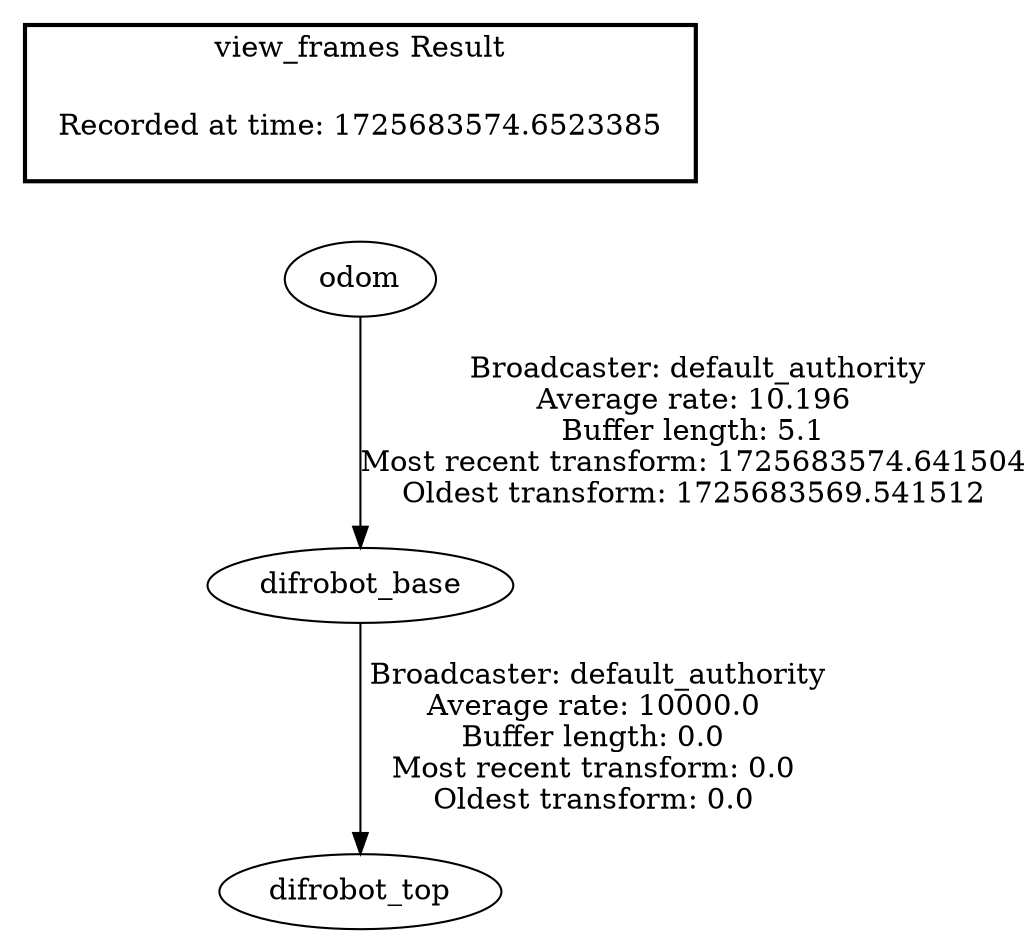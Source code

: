 digraph G {
"odom" -> "difrobot_base"[label=" Broadcaster: default_authority\nAverage rate: 10.196\nBuffer length: 5.1\nMost recent transform: 1725683574.641504\nOldest transform: 1725683569.541512\n"];
"difrobot_base" -> "difrobot_top"[label=" Broadcaster: default_authority\nAverage rate: 10000.0\nBuffer length: 0.0\nMost recent transform: 0.0\nOldest transform: 0.0\n"];
edge [style=invis];
 subgraph cluster_legend { style=bold; color=black; label ="view_frames Result";
"Recorded at time: 1725683574.6523385"[ shape=plaintext ] ;
}->"odom";
}